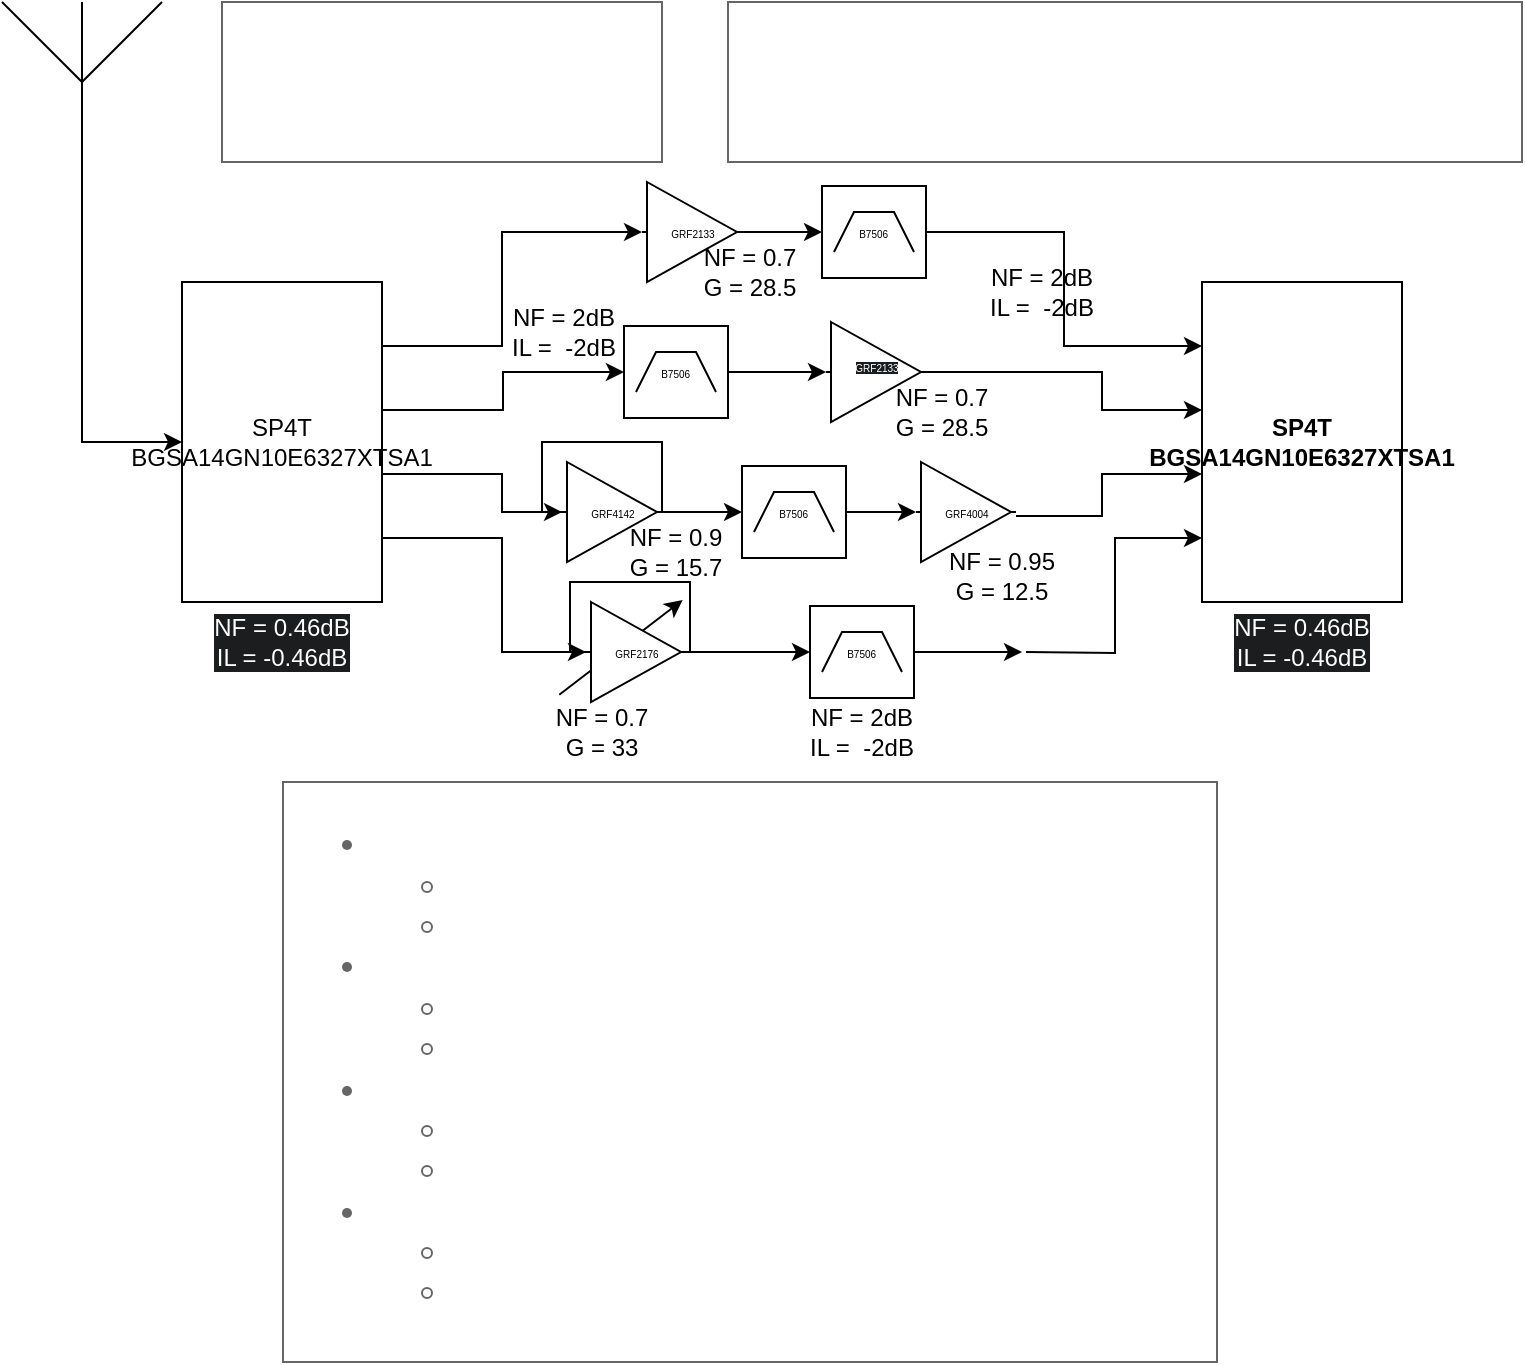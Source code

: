 <mxfile version="27.0.9">
  <diagram name="Page-1" id="MyRDOYuVywx_606h8wVi">
    <mxGraphModel dx="983" dy="602" grid="1" gridSize="10" guides="1" tooltips="1" connect="1" arrows="1" fold="1" page="1" pageScale="1" pageWidth="827" pageHeight="1169" math="0" shadow="0">
      <root>
        <mxCell id="0" />
        <mxCell id="1" parent="0" />
        <mxCell id="3_adnTZoo-hlLVgFGM4k-26" value="" style="endArrow=classic;html=1;rounded=0;entryX=0.939;entryY=0.257;entryDx=0;entryDy=0;entryPerimeter=0;exitX=0.144;exitY=-0.122;exitDx=0;exitDy=0;exitPerimeter=0;" parent="1" source="3_adnTZoo-hlLVgFGM4k-25" target="3_adnTZoo-hlLVgFGM4k-23" edge="1">
          <mxGeometry width="50" height="50" relative="1" as="geometry">
            <mxPoint x="330" y="380" as="sourcePoint" />
            <mxPoint x="370" y="350" as="targetPoint" />
          </mxGeometry>
        </mxCell>
        <mxCell id="3_adnTZoo-hlLVgFGM4k-23" value="" style="rounded=0;whiteSpace=wrap;html=1;fillColor=none;" parent="1" vertex="1">
          <mxGeometry x="324" y="330" width="60" height="35" as="geometry" />
        </mxCell>
        <mxCell id="3_adnTZoo-hlLVgFGM4k-22" value="" style="rounded=0;whiteSpace=wrap;html=1;fillColor=none;" parent="1" vertex="1">
          <mxGeometry x="310" y="260" width="60" height="35" as="geometry" />
        </mxCell>
        <mxCell id="60_dA6ctWiAmH7DqmOU7-38" value="" style="edgeStyle=orthogonalEdgeStyle;rounded=0;orthogonalLoop=1;jettySize=auto;html=1;" parent="1" source="60_dA6ctWiAmH7DqmOU7-1" target="60_dA6ctWiAmH7DqmOU7-37" edge="1">
          <mxGeometry relative="1" as="geometry" />
        </mxCell>
        <mxCell id="60_dA6ctWiAmH7DqmOU7-1" value="GRF2133" style="verticalLabelPosition=middle;shadow=0;dashed=0;align=center;html=1;verticalAlign=middle;shape=mxgraph.electrical.abstract.amplifier;labelPosition=center;fontSize=5;" parent="1" vertex="1">
          <mxGeometry x="360" y="130" width="50" height="50" as="geometry" />
        </mxCell>
        <mxCell id="60_dA6ctWiAmH7DqmOU7-33" style="edgeStyle=orthogonalEdgeStyle;rounded=0;orthogonalLoop=1;jettySize=auto;html=1;entryX=0;entryY=0.5;entryDx=0;entryDy=0;" parent="1" source="60_dA6ctWiAmH7DqmOU7-2" target="60_dA6ctWiAmH7DqmOU7-32" edge="1">
          <mxGeometry relative="1" as="geometry">
            <Array as="points">
              <mxPoint x="80" y="260" />
            </Array>
          </mxGeometry>
        </mxCell>
        <mxCell id="60_dA6ctWiAmH7DqmOU7-2" value="" style="verticalLabelPosition=bottom;shadow=0;dashed=0;align=center;html=1;verticalAlign=top;shape=mxgraph.electrical.radio.aerial_-_antenna_1;" parent="1" vertex="1">
          <mxGeometry x="40" y="40" width="80" height="100" as="geometry" />
        </mxCell>
        <mxCell id="3_adnTZoo-hlLVgFGM4k-13" style="edgeStyle=orthogonalEdgeStyle;rounded=0;orthogonalLoop=1;jettySize=auto;html=1;exitX=1;exitY=0.8;exitDx=0;exitDy=0;exitPerimeter=0;" parent="1" source="60_dA6ctWiAmH7DqmOU7-32" target="3_adnTZoo-hlLVgFGM4k-9" edge="1">
          <mxGeometry relative="1" as="geometry">
            <Array as="points">
              <mxPoint x="290" y="308" />
              <mxPoint x="290" y="365" />
            </Array>
          </mxGeometry>
        </mxCell>
        <mxCell id="60_dA6ctWiAmH7DqmOU7-32" value="SP4T&lt;div&gt;BGSA14GN10E6327XTSA1&lt;/div&gt;" style="rounded=0;whiteSpace=wrap;html=1;points=[[0,0,0,0,0],[0,0.25,0,0,0],[0,0.5,0,0,0],[0,0.75,0,0,0],[0,1,0,0,0],[0.25,0,0,0,0],[0.25,1,0,0,0],[0.5,0,0,0,0],[0.5,1,0,0,0],[0.75,0,0,0,0],[0.75,1,0,0,0],[1,0,0,0,0],[1,0.2,0,0,0],[1,0.4,0,0,0],[1,0.6,0,0,0],[1,0.8,0,0,0],[1,1,0,0,0]];" parent="1" vertex="1">
          <mxGeometry x="130" y="180" width="100" height="160" as="geometry" />
        </mxCell>
        <mxCell id="60_dA6ctWiAmH7DqmOU7-35" style="edgeStyle=orthogonalEdgeStyle;rounded=0;orthogonalLoop=1;jettySize=auto;html=1;exitX=1;exitY=0.2;exitDx=0;exitDy=0;exitPerimeter=0;entryX=0;entryY=0.5;entryDx=0;entryDy=0;entryPerimeter=0;" parent="1" source="60_dA6ctWiAmH7DqmOU7-32" target="60_dA6ctWiAmH7DqmOU7-1" edge="1">
          <mxGeometry relative="1" as="geometry">
            <Array as="points">
              <mxPoint x="290" y="212" />
              <mxPoint x="290" y="155" />
            </Array>
          </mxGeometry>
        </mxCell>
        <mxCell id="60_dA6ctWiAmH7DqmOU7-37" value="B7506&amp;nbsp;" style="verticalLabelPosition=middle;shadow=0;dashed=0;align=center;html=1;verticalAlign=middle;shape=mxgraph.electrical.logic_gates.bandpass_filter;labelPosition=center;fontSize=5;" parent="1" vertex="1">
          <mxGeometry x="450" y="132" width="52" height="46" as="geometry" />
        </mxCell>
        <mxCell id="60_dA6ctWiAmH7DqmOU7-39" value="SP4T&lt;div&gt;BGSA14GN10E6327XTSA1&lt;/div&gt;" style="rounded=0;whiteSpace=wrap;html=1;points=[[0,0,0,0,0],[0,0.2,0,0,0],[0,0.4,0,0,0],[0,0.6,0,0,0],[0,0.8,0,0,0],[0,1,0,0,0],[0.25,0,0,0,0],[0.25,1,0,0,0],[0.5,0,0,0,0],[0.5,1,0,0,0],[0.75,0,0,0,0],[0.75,1,0,0,0],[1,0,0,0,0],[1,0.2,0,0,0],[1,0.4,0,0,0],[1,0.6,0,0,0],[1,0.8,0,0,0],[1,1,0,0,0]];fontStyle=1" parent="1" vertex="1">
          <mxGeometry x="640" y="180" width="100" height="160" as="geometry" />
        </mxCell>
        <mxCell id="60_dA6ctWiAmH7DqmOU7-40" style="edgeStyle=orthogonalEdgeStyle;rounded=0;orthogonalLoop=1;jettySize=auto;html=1;entryX=0;entryY=0.2;entryDx=0;entryDy=0;entryPerimeter=0;" parent="1" source="60_dA6ctWiAmH7DqmOU7-37" target="60_dA6ctWiAmH7DqmOU7-39" edge="1">
          <mxGeometry relative="1" as="geometry" />
        </mxCell>
        <mxCell id="60_dA6ctWiAmH7DqmOU7-44" value="" style="edgeStyle=orthogonalEdgeStyle;rounded=0;orthogonalLoop=1;jettySize=auto;html=1;" parent="1" source="60_dA6ctWiAmH7DqmOU7-41" target="60_dA6ctWiAmH7DqmOU7-43" edge="1">
          <mxGeometry relative="1" as="geometry" />
        </mxCell>
        <mxCell id="60_dA6ctWiAmH7DqmOU7-41" value="B7506&amp;nbsp;" style="verticalLabelPosition=middle;shadow=0;dashed=0;align=center;html=1;verticalAlign=middle;shape=mxgraph.electrical.logic_gates.bandpass_filter;labelPosition=center;fontSize=5;" parent="1" vertex="1">
          <mxGeometry x="351" y="202" width="52" height="46" as="geometry" />
        </mxCell>
        <mxCell id="60_dA6ctWiAmH7DqmOU7-42" style="edgeStyle=orthogonalEdgeStyle;rounded=0;orthogonalLoop=1;jettySize=auto;html=1;exitX=1;exitY=0.4;exitDx=0;exitDy=0;exitPerimeter=0;entryX=0;entryY=0.5;entryDx=0;entryDy=0;entryPerimeter=0;" parent="1" source="60_dA6ctWiAmH7DqmOU7-32" target="60_dA6ctWiAmH7DqmOU7-41" edge="1">
          <mxGeometry relative="1" as="geometry" />
        </mxCell>
        <mxCell id="60_dA6ctWiAmH7DqmOU7-43" value="&#xa;&lt;span style=&quot;color: rgb(255, 255, 255); font-family: Helvetica; font-style: normal; font-variant-ligatures: normal; font-variant-caps: normal; font-weight: 400; letter-spacing: normal; orphans: 2; text-align: center; text-indent: 0px; text-transform: none; widows: 2; word-spacing: 0px; -webkit-text-stroke-width: 0px; white-space: nowrap; background-color: rgb(27, 29, 30); text-decoration-thickness: initial; text-decoration-style: initial; text-decoration-color: initial; float: none; display: inline !important;&quot;&gt;GRF2133&lt;/span&gt;&#xa;&#xa;" style="verticalLabelPosition=middle;shadow=0;dashed=0;align=center;html=1;verticalAlign=middle;shape=mxgraph.electrical.abstract.amplifier;labelPosition=center;fontSize=5;" parent="1" vertex="1">
          <mxGeometry x="452" y="200" width="50" height="50" as="geometry" />
        </mxCell>
        <mxCell id="60_dA6ctWiAmH7DqmOU7-45" style="edgeStyle=orthogonalEdgeStyle;rounded=0;orthogonalLoop=1;jettySize=auto;html=1;entryX=0;entryY=0.4;entryDx=0;entryDy=0;entryPerimeter=0;" parent="1" source="60_dA6ctWiAmH7DqmOU7-43" target="60_dA6ctWiAmH7DqmOU7-39" edge="1">
          <mxGeometry relative="1" as="geometry">
            <Array as="points">
              <mxPoint x="590" y="225" />
              <mxPoint x="590" y="244" />
            </Array>
          </mxGeometry>
        </mxCell>
        <mxCell id="60_dA6ctWiAmH7DqmOU7-46" value="&lt;div&gt;&lt;font style=&quot;color: rgb(255, 255, 255);&quot;&gt;BW=4MHz&lt;/font&gt;&lt;/div&gt;&lt;div&gt;&lt;font style=&quot;color: rgb(255, 255, 255);&quot;&gt;T=25°C&lt;/font&gt;&lt;/div&gt;&lt;font style=&quot;color: rgb(255, 255, 255);&quot;&gt;Thermal Noise =&amp;nbsp; -107dBm&lt;/font&gt;" style="strokeWidth=1;shadow=0;dashed=0;align=center;html=1;shape=mxgraph.mockup.text.textBox;fontColor=#666666;align=left;fontSize=17;spacingLeft=4;spacingTop=-3;whiteSpace=wrap;strokeColor=#666666;mainText=" parent="1" vertex="1">
          <mxGeometry x="150" y="40" width="220" height="80" as="geometry" />
        </mxCell>
        <mxCell id="60_dA6ctWiAmH7DqmOU7-48" value="&lt;div&gt;&lt;font style=&quot;color: rgb(255, 255, 255);&quot;&gt;BladeRF min sensitivy @60dB GI: ~ -85dBm&lt;/font&gt;&lt;/div&gt;&lt;div&gt;&lt;font style=&quot;color: rgb(255, 255, 255);&quot;&gt;BladeRF Noise Factor @2425MHz: 10dB&lt;/font&gt;&lt;/div&gt;&lt;div&gt;&lt;font style=&quot;color: rgb(255, 255, 255);&quot;&gt;Theoretical optimal FE Gain = -85-(-107) = 22dBm&amp;nbsp;&lt;/font&gt;&lt;/div&gt;" style="strokeWidth=1;shadow=0;dashed=0;align=center;html=1;shape=mxgraph.mockup.text.textBox;fontColor=#666666;align=left;fontSize=17;spacingLeft=4;spacingTop=-3;whiteSpace=wrap;strokeColor=#666666;mainText=" parent="1" vertex="1">
          <mxGeometry x="403" y="40" width="397" height="80" as="geometry" />
        </mxCell>
        <mxCell id="3_adnTZoo-hlLVgFGM4k-5" value="" style="edgeStyle=orthogonalEdgeStyle;rounded=0;orthogonalLoop=1;jettySize=auto;html=1;" parent="1" source="3_adnTZoo-hlLVgFGM4k-1" target="3_adnTZoo-hlLVgFGM4k-3" edge="1">
          <mxGeometry relative="1" as="geometry" />
        </mxCell>
        <mxCell id="3_adnTZoo-hlLVgFGM4k-1" value="GRF4142" style="verticalLabelPosition=middle;shadow=0;dashed=0;align=center;html=1;verticalAlign=middle;shape=mxgraph.electrical.abstract.amplifier;labelPosition=center;fontSize=5;" parent="1" vertex="1">
          <mxGeometry x="320" y="270" width="50" height="50" as="geometry" />
        </mxCell>
        <mxCell id="3_adnTZoo-hlLVgFGM4k-2" style="edgeStyle=orthogonalEdgeStyle;rounded=0;orthogonalLoop=1;jettySize=auto;html=1;exitX=1;exitY=0.6;exitDx=0;exitDy=0;exitPerimeter=0;entryX=0;entryY=0.5;entryDx=0;entryDy=0;entryPerimeter=0;" parent="1" source="60_dA6ctWiAmH7DqmOU7-32" target="3_adnTZoo-hlLVgFGM4k-1" edge="1">
          <mxGeometry relative="1" as="geometry">
            <Array as="points">
              <mxPoint x="290" y="276" />
              <mxPoint x="290" y="295" />
            </Array>
          </mxGeometry>
        </mxCell>
        <mxCell id="3_adnTZoo-hlLVgFGM4k-6" value="" style="edgeStyle=orthogonalEdgeStyle;rounded=0;orthogonalLoop=1;jettySize=auto;html=1;" parent="1" source="3_adnTZoo-hlLVgFGM4k-3" target="3_adnTZoo-hlLVgFGM4k-4" edge="1">
          <mxGeometry relative="1" as="geometry" />
        </mxCell>
        <mxCell id="3_adnTZoo-hlLVgFGM4k-3" value="B7506&amp;nbsp;" style="verticalLabelPosition=middle;shadow=0;dashed=0;align=center;html=1;verticalAlign=middle;shape=mxgraph.electrical.logic_gates.bandpass_filter;labelPosition=center;fontSize=5;" parent="1" vertex="1">
          <mxGeometry x="410" y="272" width="52" height="46" as="geometry" />
        </mxCell>
        <mxCell id="3_adnTZoo-hlLVgFGM4k-4" value="GRF4004" style="verticalLabelPosition=middle;shadow=0;dashed=0;align=center;html=1;verticalAlign=middle;shape=mxgraph.electrical.abstract.amplifier;labelPosition=center;fontSize=5;" parent="1" vertex="1">
          <mxGeometry x="497" y="270" width="50" height="50" as="geometry" />
        </mxCell>
        <mxCell id="3_adnTZoo-hlLVgFGM4k-8" value="" style="edgeStyle=orthogonalEdgeStyle;rounded=0;orthogonalLoop=1;jettySize=auto;html=1;" parent="1" source="3_adnTZoo-hlLVgFGM4k-9" target="3_adnTZoo-hlLVgFGM4k-11" edge="1">
          <mxGeometry relative="1" as="geometry" />
        </mxCell>
        <mxCell id="3_adnTZoo-hlLVgFGM4k-9" value="GRF2176" style="verticalLabelPosition=middle;shadow=0;dashed=0;align=center;html=1;verticalAlign=middle;shape=mxgraph.electrical.abstract.amplifier;labelPosition=center;fontSize=5;" parent="1" vertex="1">
          <mxGeometry x="332" y="340" width="50" height="50" as="geometry" />
        </mxCell>
        <mxCell id="3_adnTZoo-hlLVgFGM4k-10" value="" style="edgeStyle=orthogonalEdgeStyle;rounded=0;orthogonalLoop=1;jettySize=auto;html=1;" parent="1" source="3_adnTZoo-hlLVgFGM4k-11" edge="1">
          <mxGeometry relative="1" as="geometry">
            <mxPoint x="550" y="365" as="targetPoint" />
          </mxGeometry>
        </mxCell>
        <mxCell id="3_adnTZoo-hlLVgFGM4k-11" value="B7506&amp;nbsp;" style="verticalLabelPosition=middle;shadow=0;dashed=0;align=center;html=1;verticalAlign=middle;shape=mxgraph.electrical.logic_gates.bandpass_filter;labelPosition=center;fontSize=5;" parent="1" vertex="1">
          <mxGeometry x="444" y="342" width="52" height="46" as="geometry" />
        </mxCell>
        <mxCell id="3_adnTZoo-hlLVgFGM4k-14" value="NF = 0.7&lt;div&gt;G = 28.5&lt;/div&gt;" style="text;html=1;align=center;verticalAlign=middle;whiteSpace=wrap;rounded=0;" parent="1" vertex="1">
          <mxGeometry x="384" y="160" width="60" height="30" as="geometry" />
        </mxCell>
        <mxCell id="3_adnTZoo-hlLVgFGM4k-17" value="NF = 0.7&lt;div&gt;G = 28.5&lt;/div&gt;" style="text;html=1;align=center;verticalAlign=middle;whiteSpace=wrap;rounded=0;" parent="1" vertex="1">
          <mxGeometry x="480" y="230" width="60" height="30" as="geometry" />
        </mxCell>
        <mxCell id="3_adnTZoo-hlLVgFGM4k-18" style="edgeStyle=orthogonalEdgeStyle;rounded=0;orthogonalLoop=1;jettySize=auto;html=1;exitX=1;exitY=0.5;exitDx=0;exitDy=0;exitPerimeter=0;entryX=0;entryY=0.8;entryDx=0;entryDy=0;entryPerimeter=0;" parent="1" target="60_dA6ctWiAmH7DqmOU7-39" edge="1">
          <mxGeometry relative="1" as="geometry">
            <mxPoint x="552" y="365" as="sourcePoint" />
          </mxGeometry>
        </mxCell>
        <mxCell id="3_adnTZoo-hlLVgFGM4k-19" style="edgeStyle=orthogonalEdgeStyle;rounded=0;orthogonalLoop=1;jettySize=auto;html=1;entryX=0;entryY=0.6;entryDx=0;entryDy=0;entryPerimeter=0;" parent="1" source="3_adnTZoo-hlLVgFGM4k-4" target="60_dA6ctWiAmH7DqmOU7-39" edge="1">
          <mxGeometry relative="1" as="geometry">
            <Array as="points">
              <mxPoint x="590" y="297" />
              <mxPoint x="590" y="276" />
            </Array>
          </mxGeometry>
        </mxCell>
        <mxCell id="3_adnTZoo-hlLVgFGM4k-25" value="NF = 0.7&lt;div&gt;G = 33&lt;/div&gt;" style="text;html=1;align=center;verticalAlign=middle;whiteSpace=wrap;rounded=0;" parent="1" vertex="1">
          <mxGeometry x="310" y="390" width="60" height="30" as="geometry" />
        </mxCell>
        <mxCell id="3_adnTZoo-hlLVgFGM4k-28" value="NF = 0.9&lt;div&gt;G = 15.7&lt;/div&gt;" style="text;html=1;align=center;verticalAlign=middle;whiteSpace=wrap;rounded=0;" parent="1" vertex="1">
          <mxGeometry x="347" y="300" width="60" height="30" as="geometry" />
        </mxCell>
        <mxCell id="3_adnTZoo-hlLVgFGM4k-29" value="&lt;ul&gt;&lt;li&gt;&lt;font style=&quot;color: rgb(255, 255, 255);&quot;&gt;Voie 1:&amp;nbsp;&lt;/font&gt;&lt;/li&gt;&lt;ul&gt;&lt;li&gt;&lt;font style=&quot;color: rgb(255, 255, 255);&quot;&gt;NF = 1.16dB&lt;/font&gt;&lt;/li&gt;&lt;li&gt;&lt;font style=&quot;color: rgb(255, 255, 255);&quot;&gt;G =&amp;nbsp; 25.58dB&lt;/font&gt;&lt;/li&gt;&lt;/ul&gt;&lt;li&gt;&lt;font style=&quot;color: rgb(255, 255, 255);&quot;&gt;Voie 2:&amp;nbsp;&lt;/font&gt;&lt;/li&gt;&lt;ul&gt;&lt;li&gt;&lt;font style=&quot;color: rgb(255, 255, 255);&quot;&gt;&lt;span style=&quot;background-color: transparent;&quot;&gt;NF = 3.16dB&lt;/span&gt;&lt;/font&gt;&lt;/li&gt;&lt;li&gt;&lt;font style=&quot;color: rgb(255, 255, 255);&quot;&gt;&lt;span style=&quot;background-color: transparent;&quot;&gt;G =&amp;nbsp; 25.58dB&lt;/span&gt;&lt;/font&gt;&lt;/li&gt;&lt;/ul&gt;&lt;li&gt;&lt;font style=&quot;color: rgb(255, 255, 255);&quot;&gt;Voie 3:&amp;nbsp;&lt;/font&gt;&lt;/li&gt;&lt;ul&gt;&lt;li&gt;&lt;font style=&quot;color: rgb(255, 255, 255);&quot;&gt;&lt;span style=&quot;background-color: transparent;&quot;&gt;NF = 1.45dB&lt;/span&gt;&lt;/font&gt;&lt;/li&gt;&lt;li&gt;&lt;font style=&quot;color: rgb(255, 255, 255);&quot;&gt;&lt;span style=&quot;background-color: transparent;&quot;&gt;G =&amp;nbsp; 25.28dB&lt;/span&gt;&lt;/font&gt;&lt;/li&gt;&lt;/ul&gt;&lt;li&gt;&lt;font style=&quot;color: rgb(255, 255, 255);&quot;&gt;Voie 4:&amp;nbsp;&lt;/font&gt;&lt;/li&gt;&lt;ul&gt;&lt;li&gt;&lt;font style=&quot;color: rgb(255, 255, 255);&quot;&gt;&lt;span style=&quot;background-color: transparent;&quot;&gt;&amp;nbsp;&lt;/span&gt;&lt;span style=&quot;background-color: transparent;&quot;&gt;NF = 1.16dB(LG - 1.22);&amp;nbsp;&lt;/span&gt;&lt;/font&gt;&lt;/li&gt;&lt;li&gt;&lt;font style=&quot;color: rgb(255, 255, 255);&quot;&gt;&lt;span style=&quot;background-color: transparent;&quot;&gt;G =&amp;nbsp; 30.08dB (LG - 14dB)&lt;/span&gt;&lt;/font&gt;&lt;/li&gt;&lt;/ul&gt;&lt;/ul&gt;" style="strokeWidth=1;shadow=0;dashed=0;align=center;html=1;shape=mxgraph.mockup.text.textBox;fontColor=#666666;align=left;fontSize=17;spacingLeft=4;spacingTop=-3;whiteSpace=wrap;strokeColor=#666666;mainText=" parent="1" vertex="1">
          <mxGeometry x="180.5" y="430" width="467" height="290" as="geometry" />
        </mxCell>
        <mxCell id="3_adnTZoo-hlLVgFGM4k-30" value="NF = 0.95&lt;div&gt;G = 12.5&lt;/div&gt;" style="text;html=1;align=center;verticalAlign=middle;whiteSpace=wrap;rounded=0;" parent="1" vertex="1">
          <mxGeometry x="510" y="312" width="60" height="30" as="geometry" />
        </mxCell>
        <mxCell id="3_adnTZoo-hlLVgFGM4k-31" value="&lt;div&gt;NF = 2dB&lt;/div&gt;&lt;div&gt;IL =&amp;nbsp; -2dB&lt;/div&gt;" style="text;html=1;align=center;verticalAlign=middle;whiteSpace=wrap;rounded=0;" parent="1" vertex="1">
          <mxGeometry x="291" y="190" width="60" height="30" as="geometry" />
        </mxCell>
        <mxCell id="3_adnTZoo-hlLVgFGM4k-32" value="&lt;div&gt;NF = 2dB&lt;/div&gt;&lt;div&gt;IL =&amp;nbsp; -2dB&lt;/div&gt;" style="text;html=1;align=center;verticalAlign=middle;whiteSpace=wrap;rounded=0;" parent="1" vertex="1">
          <mxGeometry x="530" y="170" width="60" height="30" as="geometry" />
        </mxCell>
        <mxCell id="xQ0nRIWA_aSk0HieY_TN-1" value="&lt;div style=&quot;forced-color-adjust: none; box-shadow: none !important; color: rgb(255, 255, 255); font-family: Helvetica; font-size: 12px; font-style: normal; font-variant-ligatures: normal; font-variant-caps: normal; font-weight: 400; letter-spacing: normal; orphans: 2; text-align: center; text-indent: 0px; text-transform: none; widows: 2; word-spacing: 0px; -webkit-text-stroke-width: 0px; white-space: normal; background-color: rgb(27, 29, 30); text-decoration-thickness: initial; text-decoration-style: initial; text-decoration-color: initial;&quot;&gt;NF = 0.46dB&lt;/div&gt;&lt;div style=&quot;forced-color-adjust: none; box-shadow: none !important; color: rgb(255, 255, 255); font-family: Helvetica; font-size: 12px; font-style: normal; font-variant-ligatures: normal; font-variant-caps: normal; font-weight: 400; letter-spacing: normal; orphans: 2; text-align: center; text-indent: 0px; text-transform: none; widows: 2; word-spacing: 0px; -webkit-text-stroke-width: 0px; white-space: normal; background-color: rgb(27, 29, 30); text-decoration-thickness: initial; text-decoration-style: initial; text-decoration-color: initial;&quot;&gt;&lt;div style=&quot;forced-color-adjust: none; box-shadow: none !important;&quot;&gt;IL = -0.46dB&lt;/div&gt;&lt;/div&gt;" style="text;html=1;align=center;verticalAlign=middle;whiteSpace=wrap;rounded=0;" vertex="1" parent="1">
          <mxGeometry x="135" y="340" width="90" height="40" as="geometry" />
        </mxCell>
        <mxCell id="xQ0nRIWA_aSk0HieY_TN-2" value="&lt;div style=&quot;forced-color-adjust: none; box-shadow: none !important; color: rgb(255, 255, 255); font-family: Helvetica; font-size: 12px; font-style: normal; font-variant-ligatures: normal; font-variant-caps: normal; font-weight: 400; letter-spacing: normal; orphans: 2; text-align: center; text-indent: 0px; text-transform: none; widows: 2; word-spacing: 0px; -webkit-text-stroke-width: 0px; white-space: normal; background-color: rgb(27, 29, 30); text-decoration-thickness: initial; text-decoration-style: initial; text-decoration-color: initial;&quot;&gt;NF = 0.46dB&lt;/div&gt;&lt;div style=&quot;forced-color-adjust: none; box-shadow: none !important; color: rgb(255, 255, 255); font-family: Helvetica; font-size: 12px; font-style: normal; font-variant-ligatures: normal; font-variant-caps: normal; font-weight: 400; letter-spacing: normal; orphans: 2; text-align: center; text-indent: 0px; text-transform: none; widows: 2; word-spacing: 0px; -webkit-text-stroke-width: 0px; white-space: normal; background-color: rgb(27, 29, 30); text-decoration-thickness: initial; text-decoration-style: initial; text-decoration-color: initial;&quot;&gt;&lt;div style=&quot;forced-color-adjust: none; box-shadow: none !important;&quot;&gt;IL = -0.46dB&lt;/div&gt;&lt;/div&gt;" style="text;html=1;align=center;verticalAlign=middle;whiteSpace=wrap;rounded=0;" vertex="1" parent="1">
          <mxGeometry x="645" y="340" width="90" height="40" as="geometry" />
        </mxCell>
        <mxCell id="xQ0nRIWA_aSk0HieY_TN-3" value="&lt;div&gt;NF = 2dB&lt;/div&gt;&lt;div&gt;IL =&amp;nbsp; -2dB&lt;/div&gt;" style="text;html=1;align=center;verticalAlign=middle;whiteSpace=wrap;rounded=0;" vertex="1" parent="1">
          <mxGeometry x="440" y="390" width="60" height="30" as="geometry" />
        </mxCell>
      </root>
    </mxGraphModel>
  </diagram>
</mxfile>
